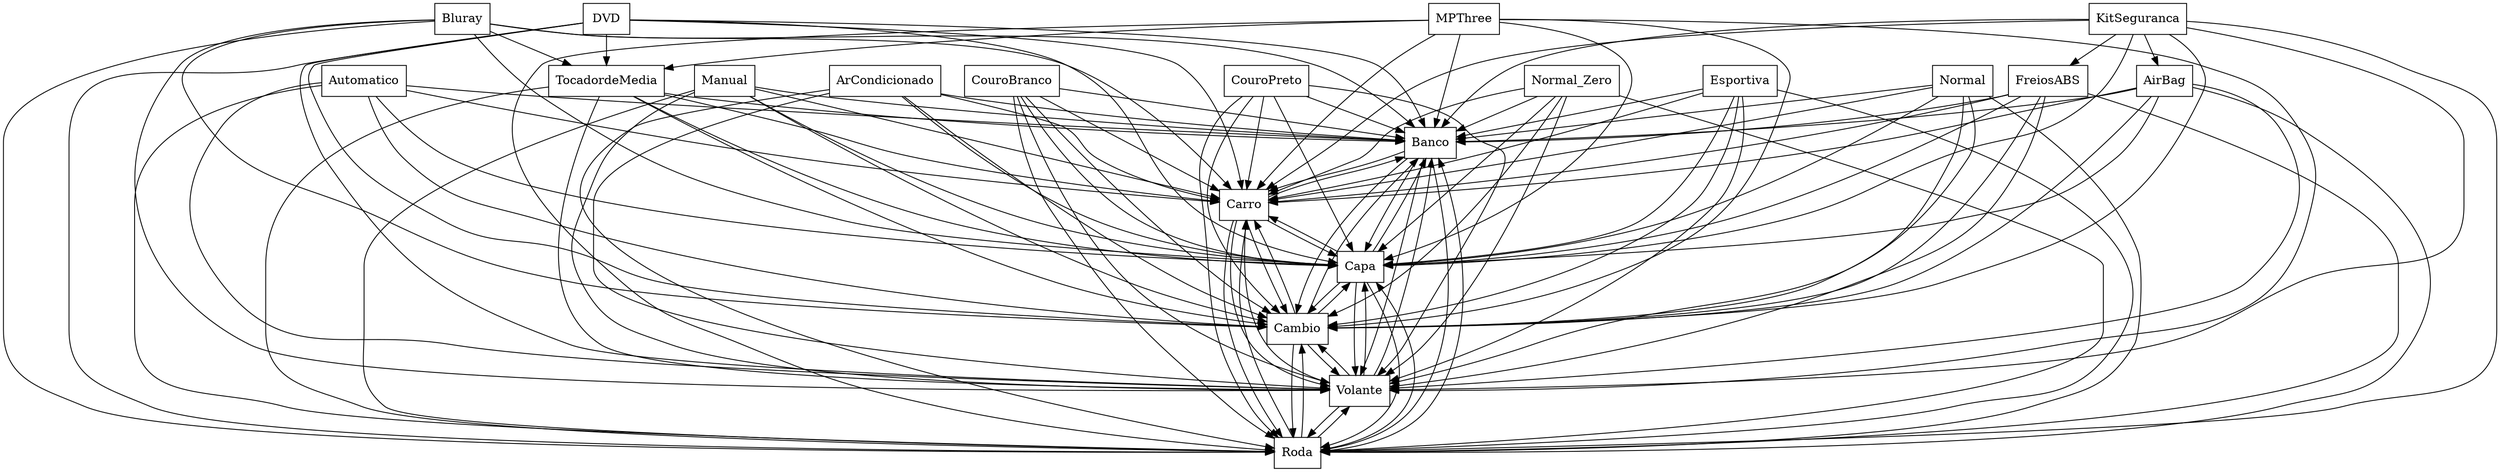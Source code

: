 digraph{
graph [rankdir=TB];
node [shape=box];
edge [arrowhead=normal];
0[label="ArCondicionado",]
1[label="TocadordeMedia",]
2[label="CouroPreto",]
3[label="Banco",]
4[label="MPThree",]
5[label="Manual",]
6[label="Carro",]
7[label="Automatico",]
8[label="Bluray",]
9[label="Roda",]
10[label="FreiosABS",]
11[label="DVD",]
12[label="Normal_Zero",]
13[label="Volante",]
14[label="AirBag",]
15[label="Normal",]
16[label="KitSeguranca",]
17[label="CouroBranco",]
18[label="Cambio",]
19[label="Esportiva",]
20[label="Capa",]
0->3[label="",]
0->6[label="",]
0->9[label="",]
0->13[label="",]
0->18[label="",]
0->20[label="",]
1->3[label="",]
1->6[label="",]
1->9[label="",]
1->13[label="",]
1->18[label="",]
1->20[label="",]
2->3[label="",]
2->6[label="",]
2->9[label="",]
2->13[label="",]
2->18[label="",]
2->20[label="",]
3->6[label="",]
3->9[label="",]
3->13[label="",]
3->18[label="",]
3->20[label="",]
4->1[label="",]
4->3[label="",]
4->6[label="",]
4->9[label="",]
4->13[label="",]
4->18[label="",]
4->20[label="",]
5->3[label="",]
5->6[label="",]
5->9[label="",]
5->13[label="",]
5->18[label="",]
5->20[label="",]
6->3[label="",]
6->9[label="",]
6->13[label="",]
6->18[label="",]
6->20[label="",]
7->3[label="",]
7->6[label="",]
7->9[label="",]
7->13[label="",]
7->18[label="",]
7->20[label="",]
8->1[label="",]
8->3[label="",]
8->6[label="",]
8->9[label="",]
8->13[label="",]
8->18[label="",]
8->20[label="",]
9->3[label="",]
9->6[label="",]
9->13[label="",]
9->18[label="",]
9->20[label="",]
10->3[label="",]
10->6[label="",]
10->9[label="",]
10->13[label="",]
10->18[label="",]
10->20[label="",]
11->1[label="",]
11->3[label="",]
11->6[label="",]
11->9[label="",]
11->13[label="",]
11->18[label="",]
11->20[label="",]
12->3[label="",]
12->6[label="",]
12->9[label="",]
12->13[label="",]
12->18[label="",]
12->20[label="",]
13->3[label="",]
13->6[label="",]
13->9[label="",]
13->18[label="",]
13->20[label="",]
14->3[label="",]
14->6[label="",]
14->9[label="",]
14->13[label="",]
14->18[label="",]
14->20[label="",]
15->3[label="",]
15->6[label="",]
15->9[label="",]
15->13[label="",]
15->18[label="",]
15->20[label="",]
16->3[label="",]
16->6[label="",]
16->9[label="",]
16->10[label="",]
16->13[label="",]
16->14[label="",]
16->18[label="",]
16->20[label="",]
17->3[label="",]
17->6[label="",]
17->9[label="",]
17->13[label="",]
17->18[label="",]
17->20[label="",]
18->3[label="",]
18->6[label="",]
18->9[label="",]
18->13[label="",]
18->20[label="",]
19->3[label="",]
19->6[label="",]
19->9[label="",]
19->13[label="",]
19->18[label="",]
19->20[label="",]
20->3[label="",]
20->6[label="",]
20->9[label="",]
20->13[label="",]
20->18[label="",]
}
